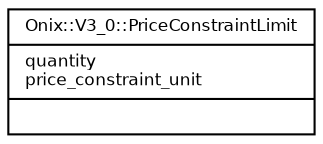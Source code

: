 digraph G {
  fontname = "Bitstream Vera Sans"
  fontsize = 8

  node [
    fontname = "Bitstream Vera Sans"
    fontsize = 8
    shape = "record"
  ]

  edge [
    fontname = "Bitstream Vera Sans"
    fontsize = 8
  ]

  PriceConstraintLimit [
    label = "{Onix::V3_0::PriceConstraintLimit\l|quantity\lprice_constraint_unit\l|\l}"
  ]




}
